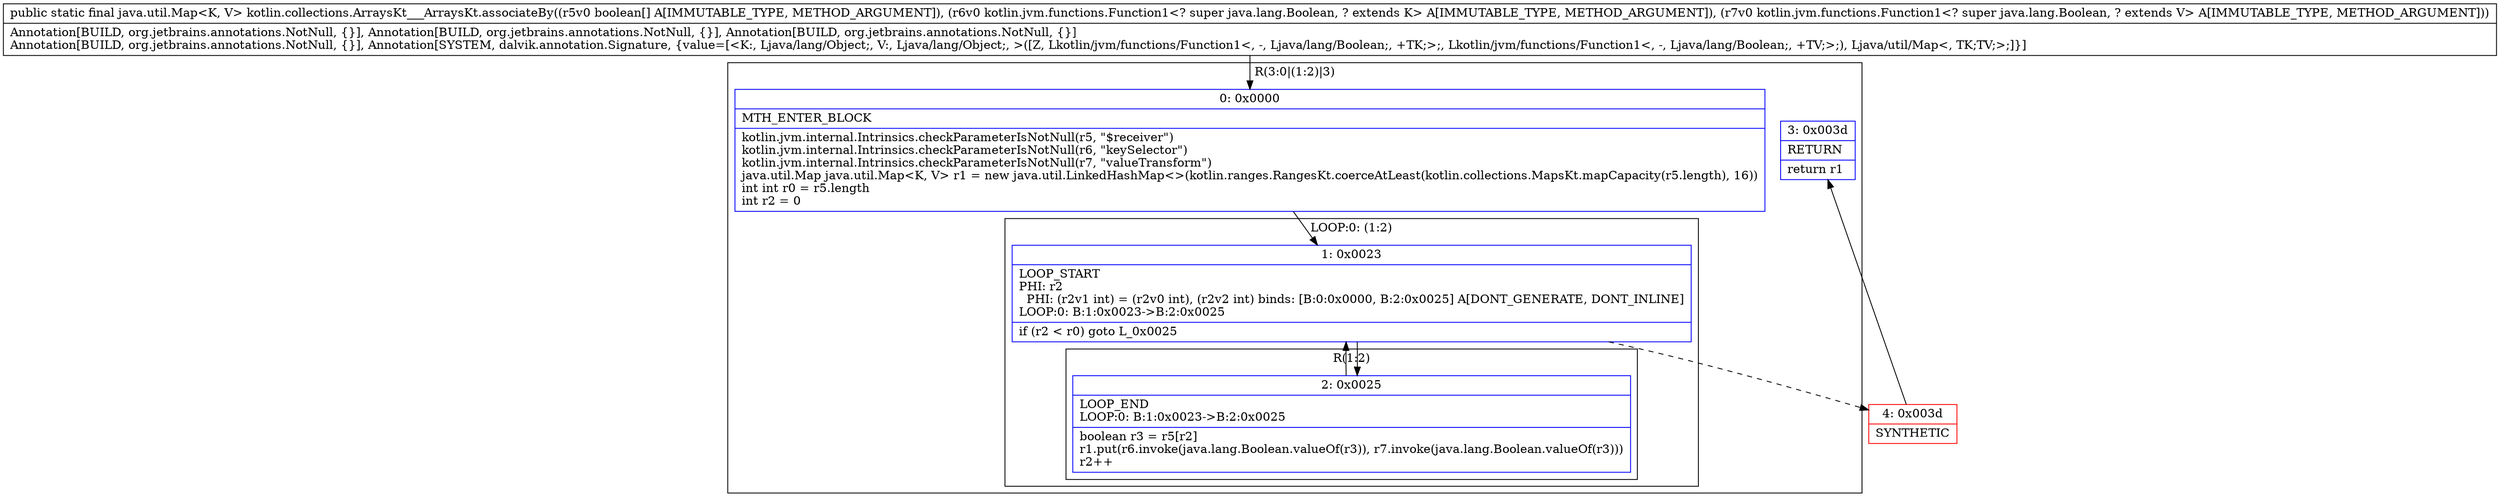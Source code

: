 digraph "CFG forkotlin.collections.ArraysKt___ArraysKt.associateBy([ZLkotlin\/jvm\/functions\/Function1;Lkotlin\/jvm\/functions\/Function1;)Ljava\/util\/Map;" {
subgraph cluster_Region_1207501286 {
label = "R(3:0|(1:2)|3)";
node [shape=record,color=blue];
Node_0 [shape=record,label="{0\:\ 0x0000|MTH_ENTER_BLOCK\l|kotlin.jvm.internal.Intrinsics.checkParameterIsNotNull(r5, \"$receiver\")\lkotlin.jvm.internal.Intrinsics.checkParameterIsNotNull(r6, \"keySelector\")\lkotlin.jvm.internal.Intrinsics.checkParameterIsNotNull(r7, \"valueTransform\")\ljava.util.Map java.util.Map\<K, V\> r1 = new java.util.LinkedHashMap\<\>(kotlin.ranges.RangesKt.coerceAtLeast(kotlin.collections.MapsKt.mapCapacity(r5.length), 16))\lint int r0 = r5.length\lint r2 = 0\l}"];
subgraph cluster_LoopRegion_346229769 {
label = "LOOP:0: (1:2)";
node [shape=record,color=blue];
Node_1 [shape=record,label="{1\:\ 0x0023|LOOP_START\lPHI: r2 \l  PHI: (r2v1 int) = (r2v0 int), (r2v2 int) binds: [B:0:0x0000, B:2:0x0025] A[DONT_GENERATE, DONT_INLINE]\lLOOP:0: B:1:0x0023\-\>B:2:0x0025\l|if (r2 \< r0) goto L_0x0025\l}"];
subgraph cluster_Region_424194792 {
label = "R(1:2)";
node [shape=record,color=blue];
Node_2 [shape=record,label="{2\:\ 0x0025|LOOP_END\lLOOP:0: B:1:0x0023\-\>B:2:0x0025\l|boolean r3 = r5[r2]\lr1.put(r6.invoke(java.lang.Boolean.valueOf(r3)), r7.invoke(java.lang.Boolean.valueOf(r3)))\lr2++\l}"];
}
}
Node_3 [shape=record,label="{3\:\ 0x003d|RETURN\l|return r1\l}"];
}
Node_4 [shape=record,color=red,label="{4\:\ 0x003d|SYNTHETIC\l}"];
MethodNode[shape=record,label="{public static final java.util.Map\<K, V\> kotlin.collections.ArraysKt___ArraysKt.associateBy((r5v0 boolean[] A[IMMUTABLE_TYPE, METHOD_ARGUMENT]), (r6v0 kotlin.jvm.functions.Function1\<? super java.lang.Boolean, ? extends K\> A[IMMUTABLE_TYPE, METHOD_ARGUMENT]), (r7v0 kotlin.jvm.functions.Function1\<? super java.lang.Boolean, ? extends V\> A[IMMUTABLE_TYPE, METHOD_ARGUMENT]))  | Annotation[BUILD, org.jetbrains.annotations.NotNull, \{\}], Annotation[BUILD, org.jetbrains.annotations.NotNull, \{\}], Annotation[BUILD, org.jetbrains.annotations.NotNull, \{\}]\lAnnotation[BUILD, org.jetbrains.annotations.NotNull, \{\}], Annotation[SYSTEM, dalvik.annotation.Signature, \{value=[\<K:, Ljava\/lang\/Object;, V:, Ljava\/lang\/Object;, \>([Z, Lkotlin\/jvm\/functions\/Function1\<, \-, Ljava\/lang\/Boolean;, +TK;\>;, Lkotlin\/jvm\/functions\/Function1\<, \-, Ljava\/lang\/Boolean;, +TV;\>;), Ljava\/util\/Map\<, TK;TV;\>;]\}]\l}"];
MethodNode -> Node_0;
Node_0 -> Node_1;
Node_1 -> Node_2;
Node_1 -> Node_4[style=dashed];
Node_2 -> Node_1;
Node_4 -> Node_3;
}

